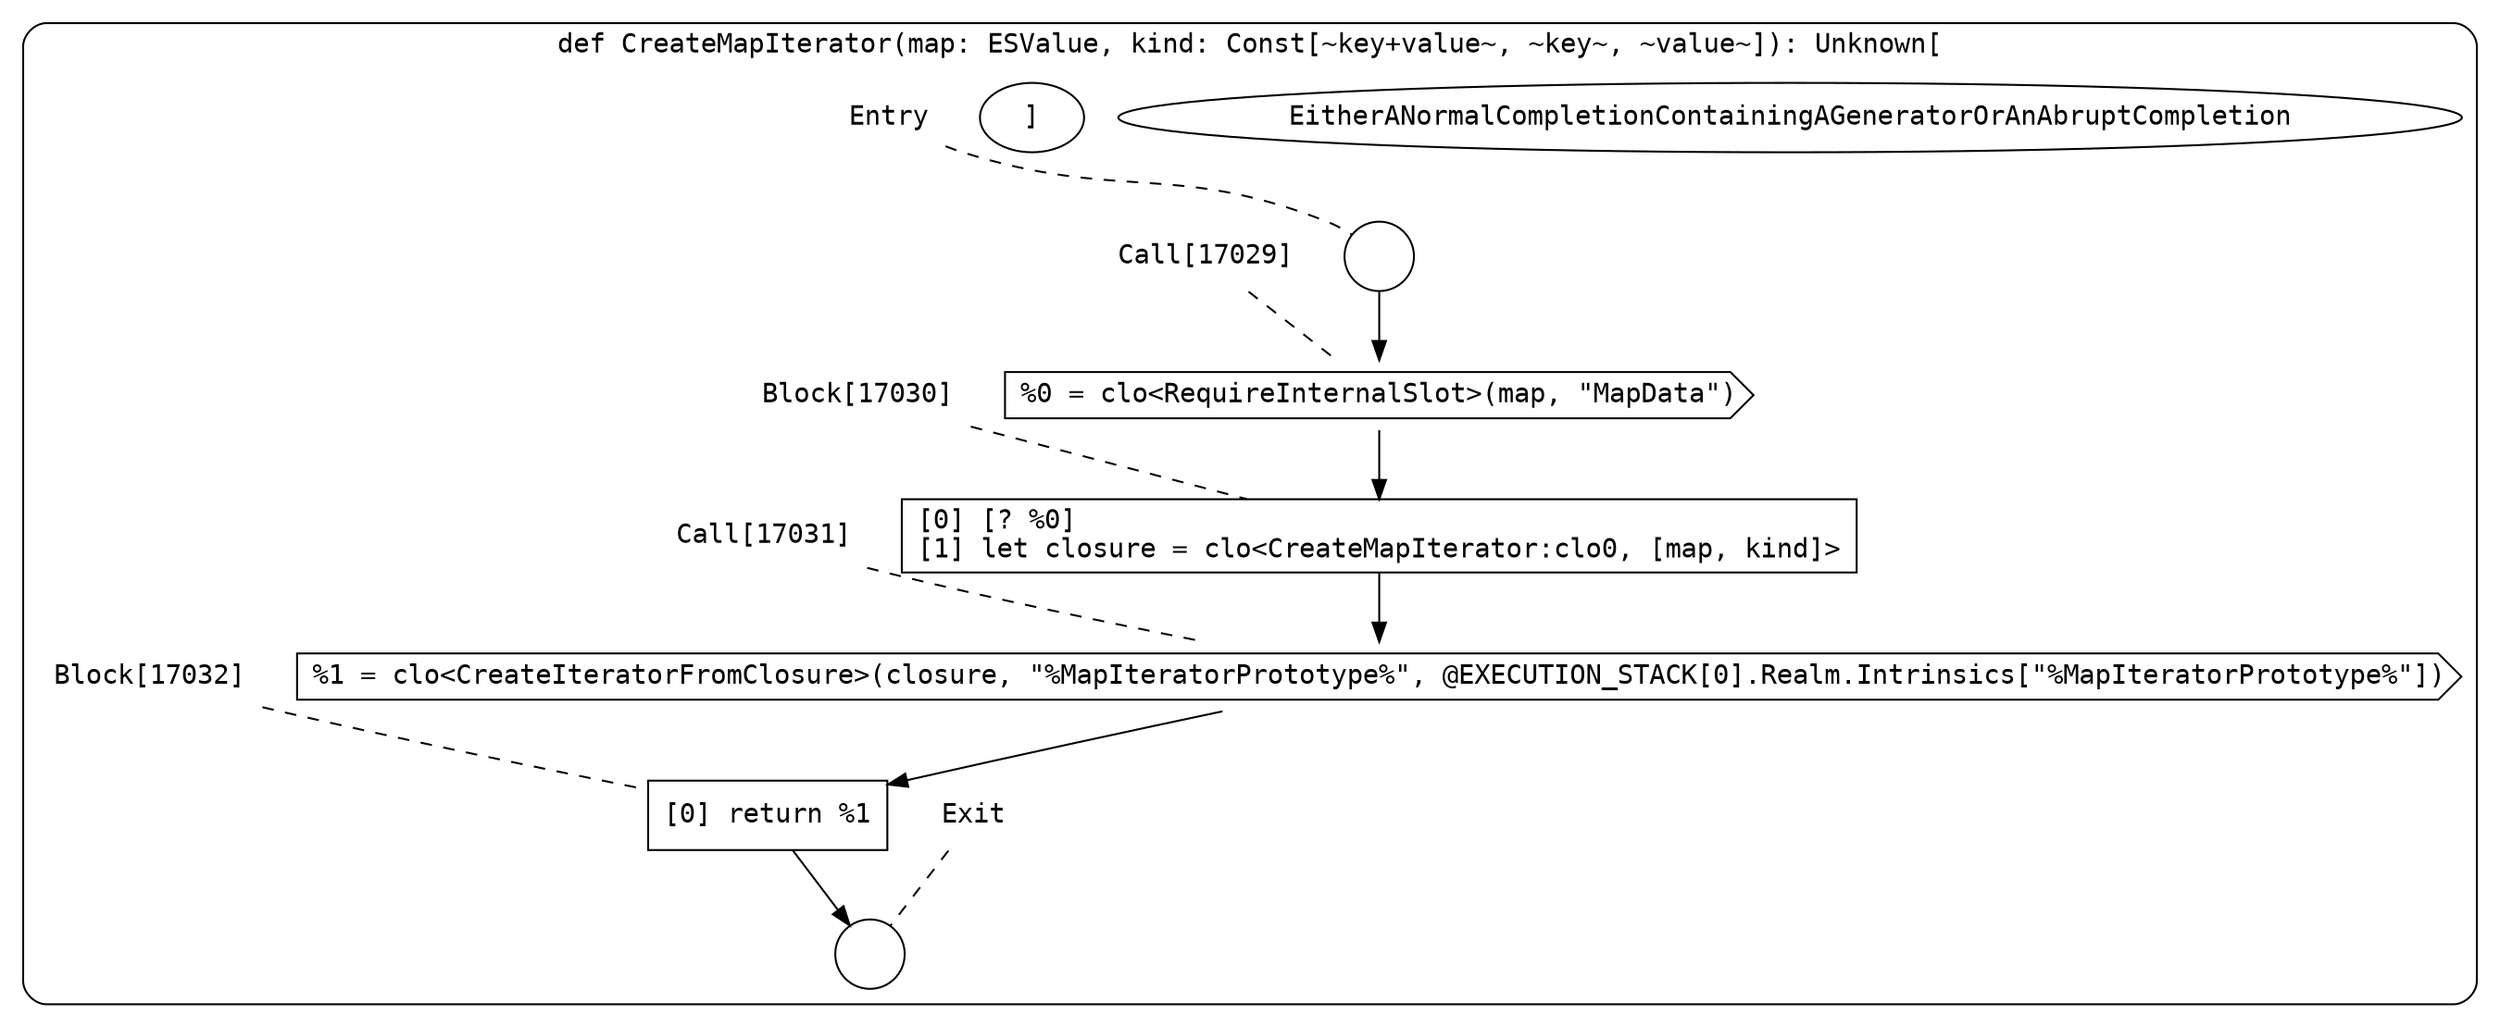 digraph {
  graph [fontname = "Consolas"]
  node [fontname = "Consolas"]
  edge [fontname = "Consolas"]
  subgraph cluster2446 {
    label = "def CreateMapIterator(map: ESValue, kind: Const[~key+value~, ~key~, ~value~]): Unknown["EitherANormalCompletionContainingAGeneratorOrAnAbruptCompletion"]"
    style = rounded
    cluster2446_entry_name [shape=none, label=<<font color="black">Entry</font>>]
    cluster2446_entry_name -> cluster2446_entry [arrowhead=none, color="black", style=dashed]
    cluster2446_entry [shape=circle label=" " color="black" fillcolor="white" style=filled]
    cluster2446_entry -> node17029 [color="black"]
    cluster2446_exit_name [shape=none, label=<<font color="black">Exit</font>>]
    cluster2446_exit_name -> cluster2446_exit [arrowhead=none, color="black", style=dashed]
    cluster2446_exit [shape=circle label=" " color="black" fillcolor="white" style=filled]
    node17029_name [shape=none, label=<<font color="black">Call[17029]</font>>]
    node17029_name -> node17029 [arrowhead=none, color="black", style=dashed]
    node17029 [shape=cds, label=<<font color="black">%0 = clo&lt;RequireInternalSlot&gt;(map, &quot;MapData&quot;)</font>> color="black" fillcolor="white", style=filled]
    node17029 -> node17030 [color="black"]
    node17030_name [shape=none, label=<<font color="black">Block[17030]</font>>]
    node17030_name -> node17030 [arrowhead=none, color="black", style=dashed]
    node17030 [shape=box, label=<<font color="black">[0] [? %0]<BR ALIGN="LEFT"/>[1] let closure = clo&lt;CreateMapIterator:clo0, [map, kind]&gt;<BR ALIGN="LEFT"/></font>> color="black" fillcolor="white", style=filled]
    node17030 -> node17031 [color="black"]
    node17031_name [shape=none, label=<<font color="black">Call[17031]</font>>]
    node17031_name -> node17031 [arrowhead=none, color="black", style=dashed]
    node17031 [shape=cds, label=<<font color="black">%1 = clo&lt;CreateIteratorFromClosure&gt;(closure, &quot;%MapIteratorPrototype%&quot;, @EXECUTION_STACK[0].Realm.Intrinsics[&quot;%MapIteratorPrototype%&quot;])</font>> color="black" fillcolor="white", style=filled]
    node17031 -> node17032 [color="black"]
    node17032_name [shape=none, label=<<font color="black">Block[17032]</font>>]
    node17032_name -> node17032 [arrowhead=none, color="black", style=dashed]
    node17032 [shape=box, label=<<font color="black">[0] return %1<BR ALIGN="LEFT"/></font>> color="black" fillcolor="white", style=filled]
    node17032 -> cluster2446_exit [color="black"]
  }
}